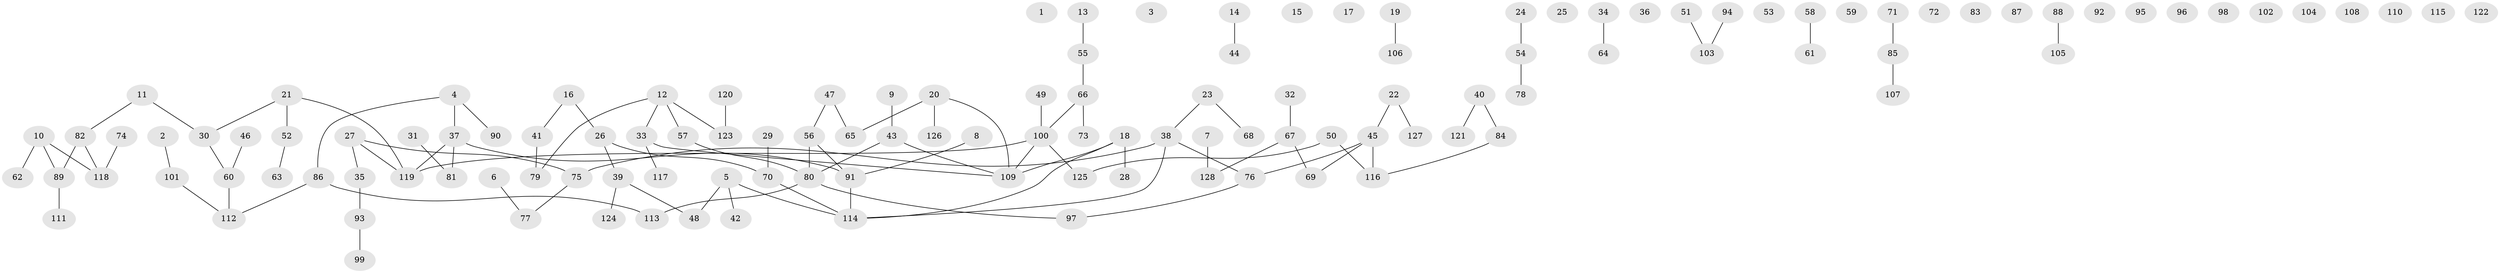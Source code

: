 // coarse degree distribution, {0: 0.37142857142857144, 1: 0.2571428571428571, 5: 0.08571428571428572, 3: 0.14285714285714285, 2: 0.11428571428571428, 4: 0.02857142857142857}
// Generated by graph-tools (version 1.1) at 2025/16/03/04/25 18:16:46]
// undirected, 128 vertices, 110 edges
graph export_dot {
graph [start="1"]
  node [color=gray90,style=filled];
  1;
  2;
  3;
  4;
  5;
  6;
  7;
  8;
  9;
  10;
  11;
  12;
  13;
  14;
  15;
  16;
  17;
  18;
  19;
  20;
  21;
  22;
  23;
  24;
  25;
  26;
  27;
  28;
  29;
  30;
  31;
  32;
  33;
  34;
  35;
  36;
  37;
  38;
  39;
  40;
  41;
  42;
  43;
  44;
  45;
  46;
  47;
  48;
  49;
  50;
  51;
  52;
  53;
  54;
  55;
  56;
  57;
  58;
  59;
  60;
  61;
  62;
  63;
  64;
  65;
  66;
  67;
  68;
  69;
  70;
  71;
  72;
  73;
  74;
  75;
  76;
  77;
  78;
  79;
  80;
  81;
  82;
  83;
  84;
  85;
  86;
  87;
  88;
  89;
  90;
  91;
  92;
  93;
  94;
  95;
  96;
  97;
  98;
  99;
  100;
  101;
  102;
  103;
  104;
  105;
  106;
  107;
  108;
  109;
  110;
  111;
  112;
  113;
  114;
  115;
  116;
  117;
  118;
  119;
  120;
  121;
  122;
  123;
  124;
  125;
  126;
  127;
  128;
  2 -- 101;
  4 -- 37;
  4 -- 86;
  4 -- 90;
  5 -- 42;
  5 -- 48;
  5 -- 114;
  6 -- 77;
  7 -- 128;
  8 -- 91;
  9 -- 43;
  10 -- 62;
  10 -- 89;
  10 -- 118;
  11 -- 30;
  11 -- 82;
  12 -- 33;
  12 -- 57;
  12 -- 79;
  12 -- 123;
  13 -- 55;
  14 -- 44;
  16 -- 26;
  16 -- 41;
  18 -- 28;
  18 -- 109;
  18 -- 114;
  19 -- 106;
  20 -- 65;
  20 -- 109;
  20 -- 126;
  21 -- 30;
  21 -- 52;
  21 -- 119;
  22 -- 45;
  22 -- 127;
  23 -- 38;
  23 -- 68;
  24 -- 54;
  26 -- 39;
  26 -- 70;
  27 -- 35;
  27 -- 75;
  27 -- 119;
  29 -- 70;
  30 -- 60;
  31 -- 81;
  32 -- 67;
  33 -- 109;
  33 -- 117;
  34 -- 64;
  35 -- 93;
  37 -- 81;
  37 -- 91;
  37 -- 119;
  38 -- 75;
  38 -- 76;
  38 -- 114;
  39 -- 48;
  39 -- 124;
  40 -- 84;
  40 -- 121;
  41 -- 79;
  43 -- 80;
  43 -- 109;
  45 -- 69;
  45 -- 76;
  45 -- 116;
  46 -- 60;
  47 -- 56;
  47 -- 65;
  49 -- 100;
  50 -- 116;
  50 -- 125;
  51 -- 103;
  52 -- 63;
  54 -- 78;
  55 -- 66;
  56 -- 80;
  56 -- 91;
  57 -- 80;
  58 -- 61;
  60 -- 112;
  66 -- 73;
  66 -- 100;
  67 -- 69;
  67 -- 128;
  70 -- 114;
  71 -- 85;
  74 -- 118;
  75 -- 77;
  76 -- 97;
  80 -- 97;
  80 -- 113;
  82 -- 89;
  82 -- 118;
  84 -- 116;
  85 -- 107;
  86 -- 112;
  86 -- 113;
  88 -- 105;
  89 -- 111;
  91 -- 114;
  93 -- 99;
  94 -- 103;
  100 -- 109;
  100 -- 119;
  100 -- 125;
  101 -- 112;
  120 -- 123;
}

